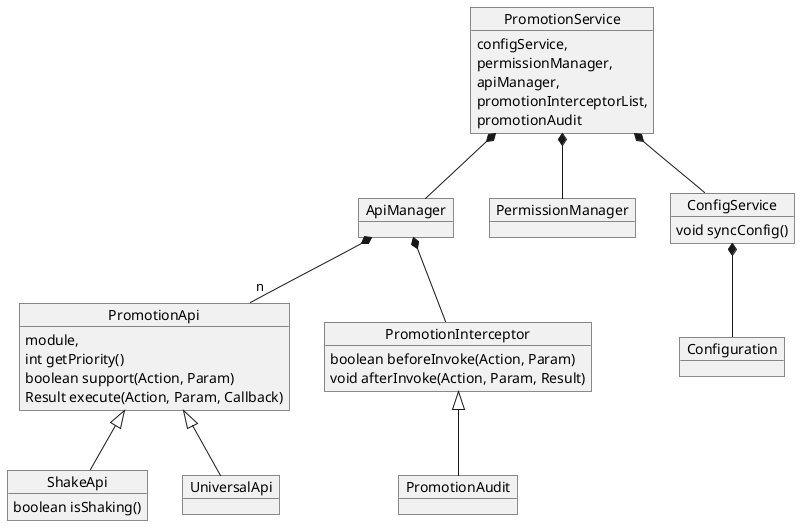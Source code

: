 @startuml

object PromotionService {
    configService,
    permissionManager,
    apiManager,
    promotionInterceptorList,
    promotionAudit
}

object ApiManager
object PermissionManager
object Configuration

object PromotionApi {
    module,
    int getPriority()
    boolean support(Action, Param)
    Result execute(Action, Param, Callback)
}

object ShakeApi {
    boolean isShaking()
}

object UniversalApi {

}

object PromotionInterceptor {
    boolean beforeInvoke(Action, Param)
    void afterInvoke(Action, Param, Result)
}

object PromotionAudit {

}

object ConfigService {
    void syncConfig()
}


PromotionApi <|-- ShakeApi
PromotionApi <|-- UniversalApi

PromotionService *-- ApiManager
ApiManager *-- "n" PromotionApi
ApiManager *-- PromotionInterceptor
PromotionInterceptor <|-- PromotionAudit
PromotionService *-- PermissionManager
PromotionService *-- ConfigService
ConfigService *-- Configuration
@enduml
